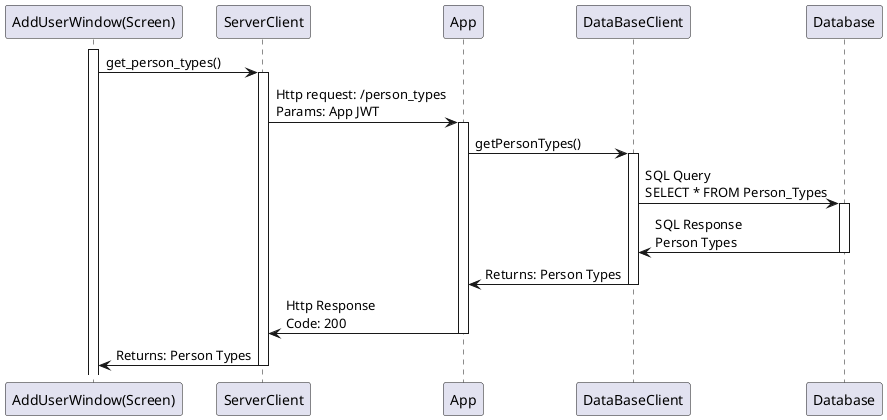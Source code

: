 @startuml
participant "AddUserWindow(Screen)" as AUW
participant "ServerClient" as SC
participant "App"
participant "DataBaseClient" as DBC
participant "Database" as DB

activate AUW

AUW -> SC : get_person_types()
activate SC

SC -> App : Http request: /person_types\nParams: App JWT
activate App

App -> DBC : getPersonTypes()
activate DBC

DBC -> DB : SQL Query\nSELECT * FROM Person_Types
activate DB

DB -> DBC : SQL Response\nPerson Types
deactivate DB

DBC -> App : Returns: Person Types
deactivate DBC

App -> SC : Http Response\nCode: 200
deactivate App

SC -> AUW : Returns: Person Types
deactivate SC
@enduml